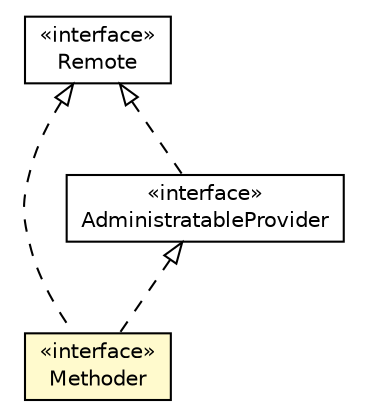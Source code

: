 #!/usr/local/bin/dot
#
# Class diagram 
# Generated by UMLGraph version R5_6 (http://www.umlgraph.org/)
#

digraph G {
	edge [fontname="Helvetica",fontsize=10,labelfontname="Helvetica",labelfontsize=10];
	node [fontname="Helvetica",fontsize=10,shape=plaintext];
	nodesep=0.25;
	ranksep=0.5;
	// sorcer.core.Methoder
	c326527 [label=<<table title="sorcer.core.Methoder" border="0" cellborder="1" cellspacing="0" cellpadding="2" port="p" bgcolor="lemonChiffon" href="./Methoder.html">
		<tr><td><table border="0" cellspacing="0" cellpadding="1">
<tr><td align="center" balign="center"> &#171;interface&#187; </td></tr>
<tr><td align="center" balign="center"> Methoder </td></tr>
		</table></td></tr>
		</table>>, URL="./Methoder.html", fontname="Helvetica", fontcolor="black", fontsize=10.0];
	// sorcer.core.AdministratableProvider
	c326530 [label=<<table title="sorcer.core.AdministratableProvider" border="0" cellborder="1" cellspacing="0" cellpadding="2" port="p" href="./AdministratableProvider.html">
		<tr><td><table border="0" cellspacing="0" cellpadding="1">
<tr><td align="center" balign="center"> &#171;interface&#187; </td></tr>
<tr><td align="center" balign="center"> AdministratableProvider </td></tr>
		</table></td></tr>
		</table>>, URL="./AdministratableProvider.html", fontname="Helvetica", fontcolor="black", fontsize=10.0];
	//sorcer.core.Methoder implements sorcer.core.AdministratableProvider
	c326530:p -> c326527:p [dir=back,arrowtail=empty,style=dashed];
	//sorcer.core.Methoder implements java.rmi.Remote
	c327243:p -> c326527:p [dir=back,arrowtail=empty,style=dashed];
	//sorcer.core.AdministratableProvider implements java.rmi.Remote
	c327243:p -> c326530:p [dir=back,arrowtail=empty,style=dashed];
	// java.rmi.Remote
	c327243 [label=<<table title="java.rmi.Remote" border="0" cellborder="1" cellspacing="0" cellpadding="2" port="p" href="http://docs.oracle.com/javase/7/docs/api/java/rmi/Remote.html">
		<tr><td><table border="0" cellspacing="0" cellpadding="1">
<tr><td align="center" balign="center"> &#171;interface&#187; </td></tr>
<tr><td align="center" balign="center"> Remote </td></tr>
		</table></td></tr>
		</table>>, URL="http://docs.oracle.com/javase/7/docs/api/java/rmi/Remote.html", fontname="Helvetica", fontcolor="black", fontsize=10.0];
}

